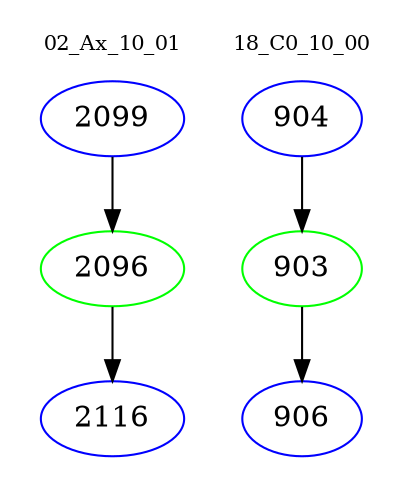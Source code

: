 digraph{
subgraph cluster_0 {
color = white
label = "02_Ax_10_01";
fontsize=10;
T0_2099 [label="2099", color="blue"]
T0_2099 -> T0_2096 [color="black"]
T0_2096 [label="2096", color="green"]
T0_2096 -> T0_2116 [color="black"]
T0_2116 [label="2116", color="blue"]
}
subgraph cluster_1 {
color = white
label = "18_C0_10_00";
fontsize=10;
T1_904 [label="904", color="blue"]
T1_904 -> T1_903 [color="black"]
T1_903 [label="903", color="green"]
T1_903 -> T1_906 [color="black"]
T1_906 [label="906", color="blue"]
}
}
